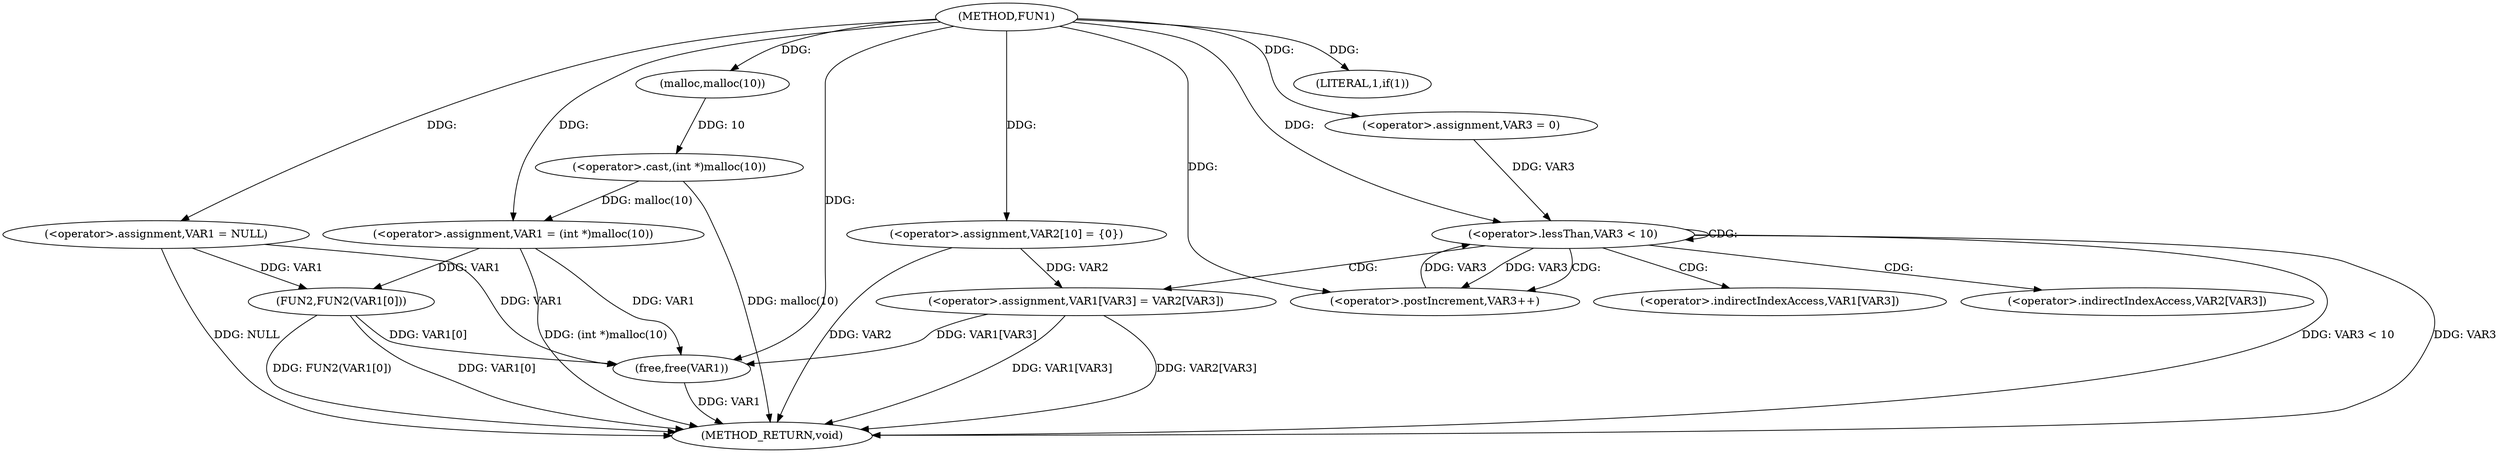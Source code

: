 digraph FUN1 {  
"1000100" [label = "(METHOD,FUN1)" ]
"1000143" [label = "(METHOD_RETURN,void)" ]
"1000103" [label = "(<operator>.assignment,VAR1 = NULL)" ]
"1000107" [label = "(LITERAL,1,if(1))" ]
"1000109" [label = "(<operator>.assignment,VAR1 = (int *)malloc(10))" ]
"1000111" [label = "(<operator>.cast,(int *)malloc(10))" ]
"1000113" [label = "(malloc,malloc(10))" ]
"1000117" [label = "(<operator>.assignment,VAR2[10] = {0})" ]
"1000121" [label = "(<operator>.assignment,VAR3 = 0)" ]
"1000124" [label = "(<operator>.lessThan,VAR3 < 10)" ]
"1000127" [label = "(<operator>.postIncrement,VAR3++)" ]
"1000130" [label = "(<operator>.assignment,VAR1[VAR3] = VAR2[VAR3])" ]
"1000137" [label = "(FUN2,FUN2(VAR1[0]))" ]
"1000141" [label = "(free,free(VAR1))" ]
"1000131" [label = "(<operator>.indirectIndexAccess,VAR1[VAR3])" ]
"1000134" [label = "(<operator>.indirectIndexAccess,VAR2[VAR3])" ]
  "1000141" -> "1000143"  [ label = "DDG: VAR1"] 
  "1000124" -> "1000143"  [ label = "DDG: VAR3"] 
  "1000103" -> "1000143"  [ label = "DDG: NULL"] 
  "1000117" -> "1000143"  [ label = "DDG: VAR2"] 
  "1000111" -> "1000143"  [ label = "DDG: malloc(10)"] 
  "1000137" -> "1000143"  [ label = "DDG: VAR1[0]"] 
  "1000109" -> "1000143"  [ label = "DDG: (int *)malloc(10)"] 
  "1000130" -> "1000143"  [ label = "DDG: VAR2[VAR3]"] 
  "1000137" -> "1000143"  [ label = "DDG: FUN2(VAR1[0])"] 
  "1000130" -> "1000143"  [ label = "DDG: VAR1[VAR3]"] 
  "1000124" -> "1000143"  [ label = "DDG: VAR3 < 10"] 
  "1000100" -> "1000103"  [ label = "DDG: "] 
  "1000100" -> "1000107"  [ label = "DDG: "] 
  "1000111" -> "1000109"  [ label = "DDG: malloc(10)"] 
  "1000100" -> "1000109"  [ label = "DDG: "] 
  "1000113" -> "1000111"  [ label = "DDG: 10"] 
  "1000100" -> "1000113"  [ label = "DDG: "] 
  "1000100" -> "1000117"  [ label = "DDG: "] 
  "1000100" -> "1000121"  [ label = "DDG: "] 
  "1000121" -> "1000124"  [ label = "DDG: VAR3"] 
  "1000127" -> "1000124"  [ label = "DDG: VAR3"] 
  "1000100" -> "1000124"  [ label = "DDG: "] 
  "1000124" -> "1000127"  [ label = "DDG: VAR3"] 
  "1000100" -> "1000127"  [ label = "DDG: "] 
  "1000117" -> "1000130"  [ label = "DDG: VAR2"] 
  "1000103" -> "1000137"  [ label = "DDG: VAR1"] 
  "1000109" -> "1000137"  [ label = "DDG: VAR1"] 
  "1000103" -> "1000141"  [ label = "DDG: VAR1"] 
  "1000109" -> "1000141"  [ label = "DDG: VAR1"] 
  "1000137" -> "1000141"  [ label = "DDG: VAR1[0]"] 
  "1000130" -> "1000141"  [ label = "DDG: VAR1[VAR3]"] 
  "1000100" -> "1000141"  [ label = "DDG: "] 
  "1000124" -> "1000124"  [ label = "CDG: "] 
  "1000124" -> "1000130"  [ label = "CDG: "] 
  "1000124" -> "1000131"  [ label = "CDG: "] 
  "1000124" -> "1000127"  [ label = "CDG: "] 
  "1000124" -> "1000134"  [ label = "CDG: "] 
}
